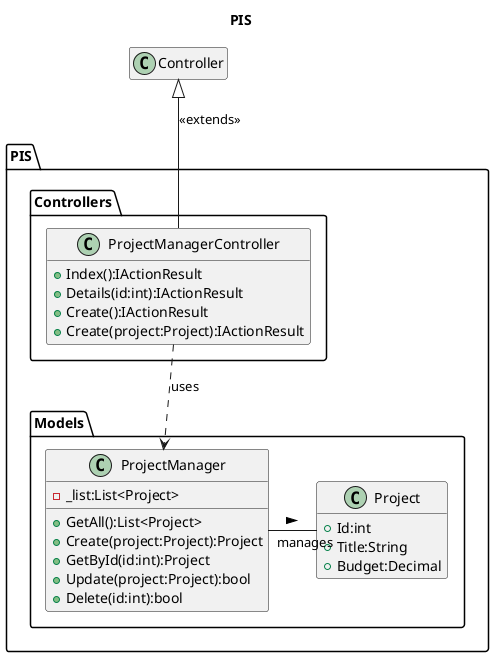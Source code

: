 @startuml
title PIS

package PIS.Models
{
    class Project
    {
        +Id:int
        +Title:String
        +Budget:Decimal
    }

    class ProjectManager
    {
        -_list:List<Project>
        
        +GetAll():List<Project>
        +Create(project:Project):Project
        +GetById(id:int):Project
        +Update(project:Project):bool
        +Delete(id:int):bool
    }
}

package PIS.Controllers 
{
    class ProjectManagerController{
        +Index():IActionResult
        +Details(id:int):IActionResult
        +Create():IActionResult
        +Create(project:Project):IActionResult
    }
}

class Controller{}

ProjectManager - Project : > "manages"
ProjectManagerController -up-|> Controller : "<<extends>>"
ProjectManagerController ..> ProjectManager : "uses"



hide empty members
@enduml
